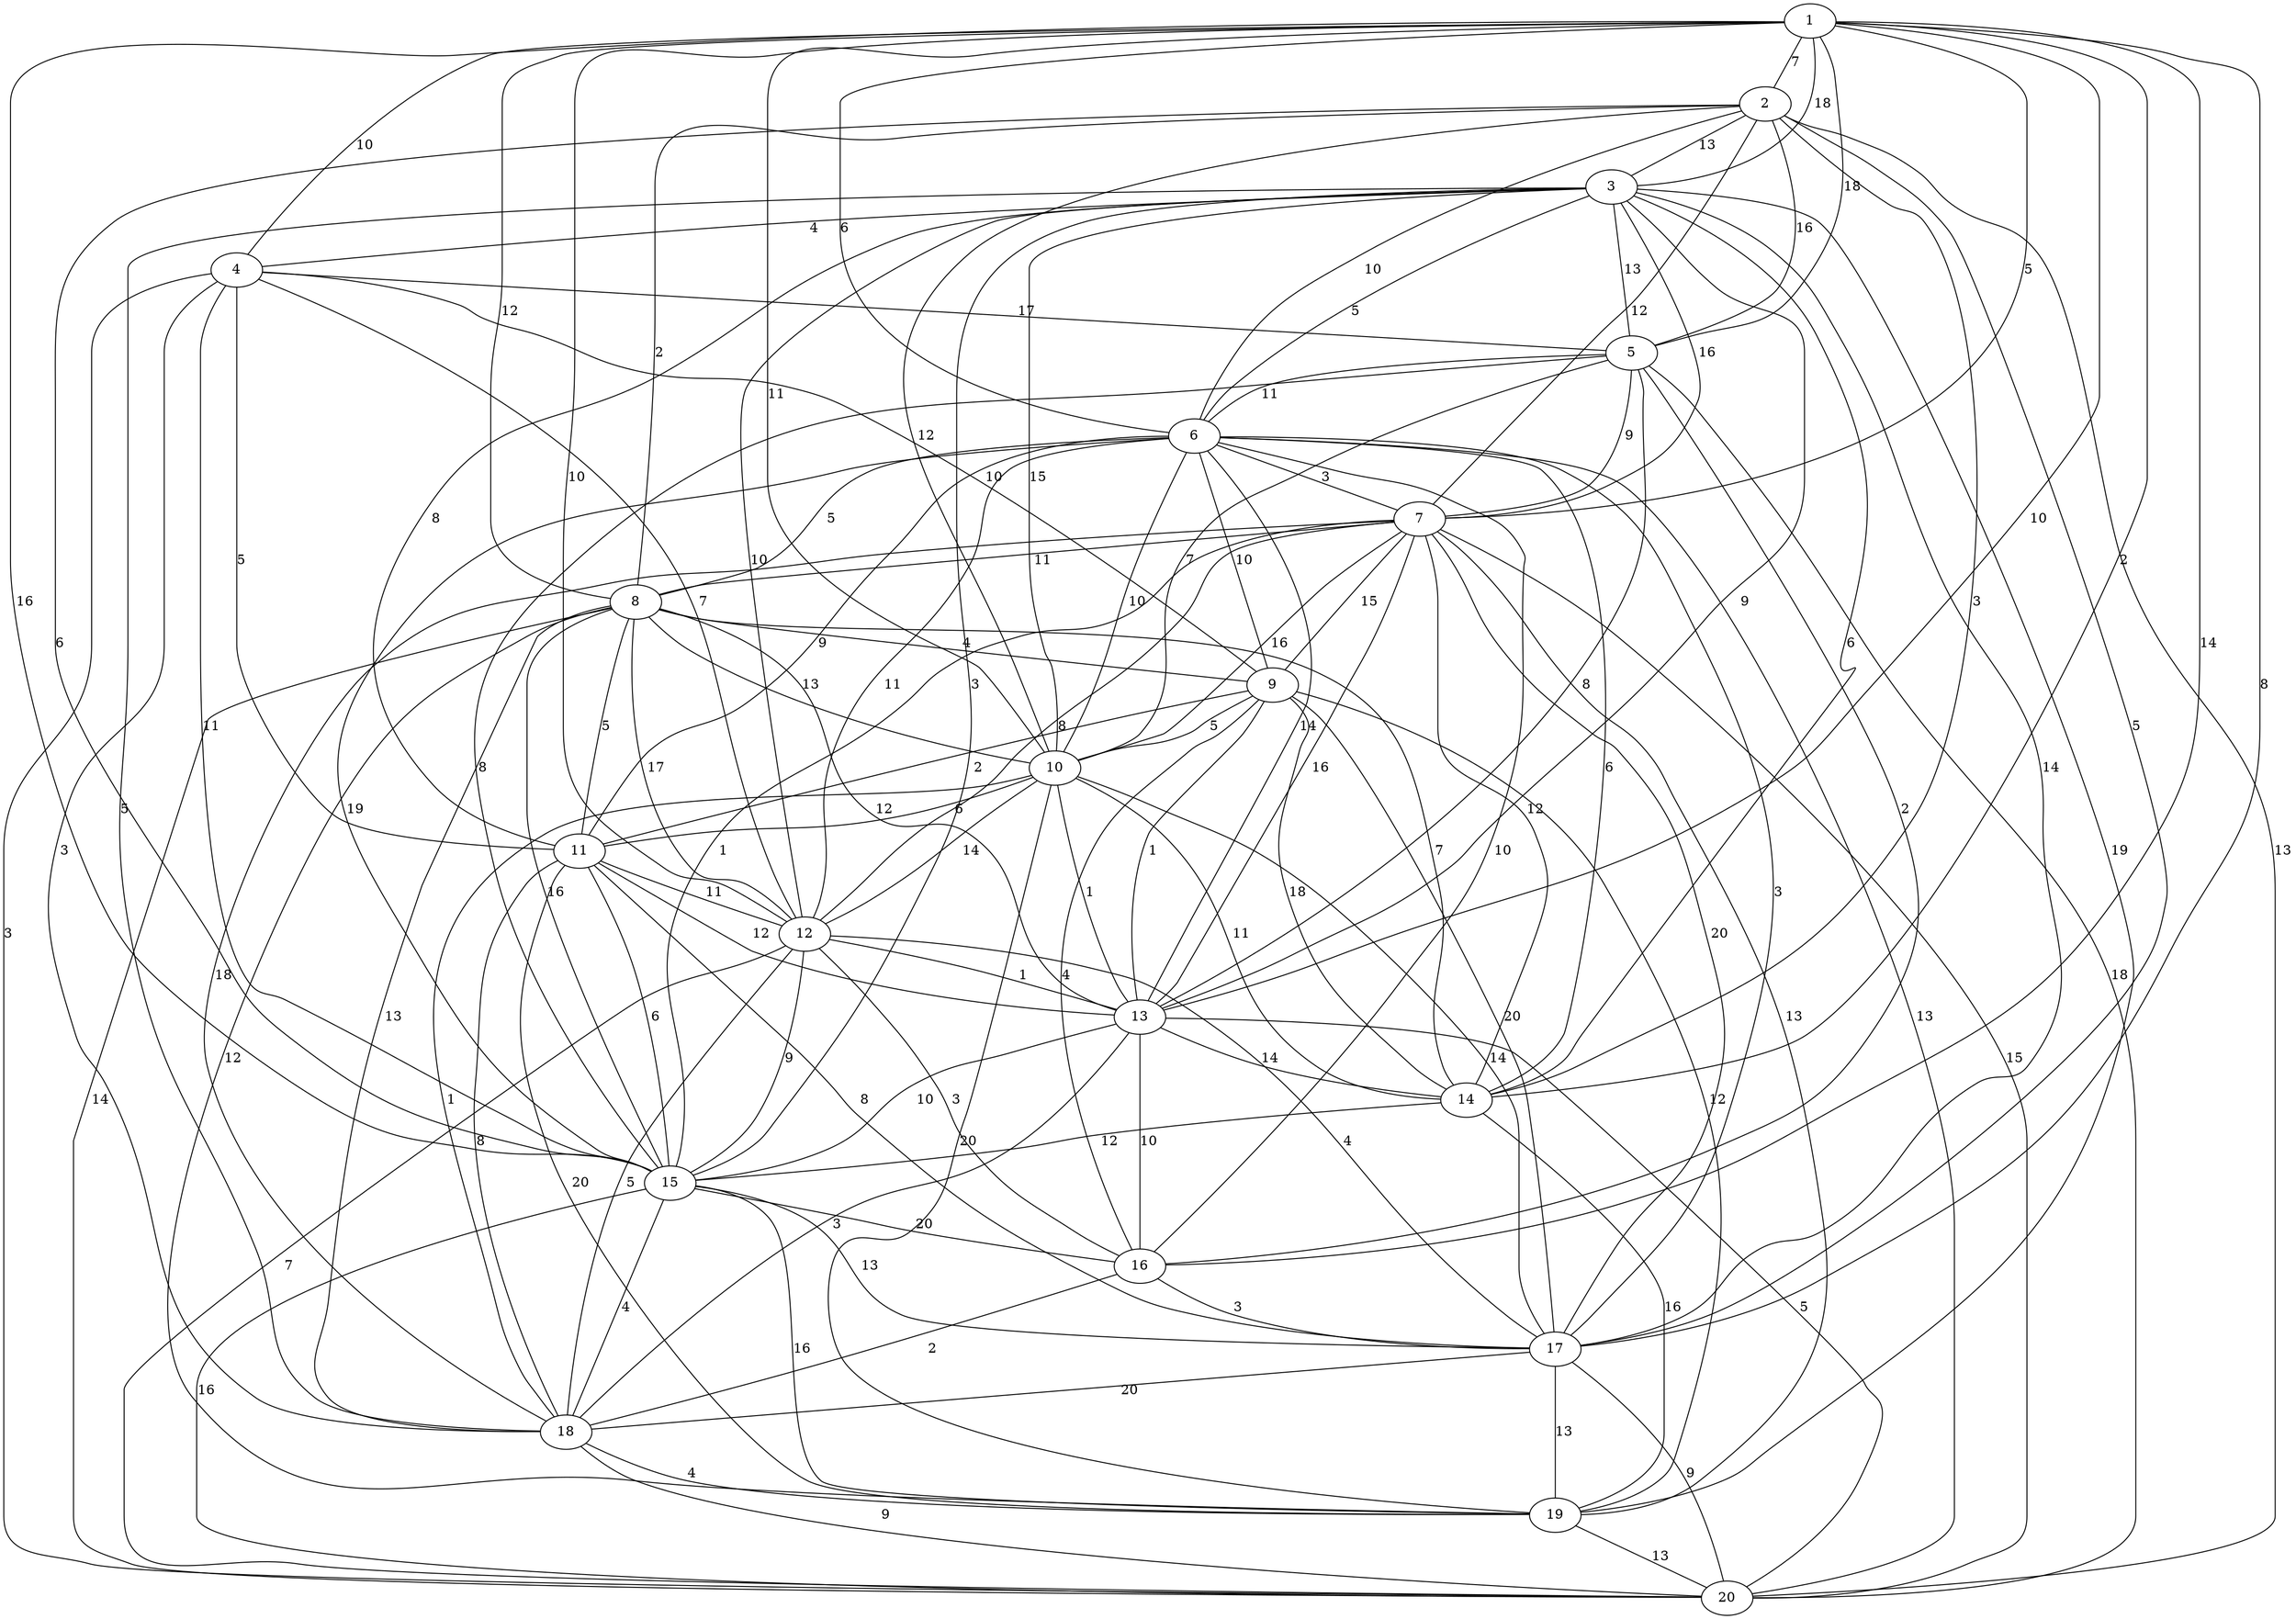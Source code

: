 graph G {
 1 -- 15 [label="16"];
 1 -- 13 [label="10"];
 1 -- 6 [label="6"];
 1 -- 4 [label="10"];
 1 -- 3 [label="18"];
 1 -- 12 [label="10"];
 1 -- 5 [label="18"];
 1 -- 8 [label="12"];
 1 -- 14 [label="2"];
 1 -- 7 [label="5"];
 1 -- 16 [label="14"];
 1 -- 17 [label="8"];
 1 -- 10 [label="11"];
 1 -- 2 [label="7"];
 2 -- 15 [label="6"];
 2 -- 14 [label="3"];
 2 -- 10 [label="12"];
 2 -- 8 [label="2"];
 2 -- 17 [label="5"];
 2 -- 20 [label="13"];
 2 -- 6 [label="10"];
 2 -- 7 [label="12"];
 2 -- 5 [label="16"];
 2 -- 3 [label="13"];
 3 -- 15 [label="3"];
 3 -- 10 [label="15"];
 3 -- 5 [label="13"];
 3 -- 6 [label="5"];
 3 -- 18 [label="5"];
 3 -- 11 [label="8"];
 3 -- 14 [label="6"];
 3 -- 17 [label="14"];
 3 -- 19 [label="19"];
 3 -- 7 [label="16"];
 3 -- 12 [label="10"];
 3 -- 13 [label="9"];
 3 -- 4 [label="4"];
 4 -- 18 [label="3"];
 4 -- 15 [label="11"];
 4 -- 12 [label="7"];
 4 -- 11 [label="5"];
 4 -- 20 [label="3"];
 4 -- 9 [label="10"];
 4 -- 5 [label="17"];
 5 -- 20 [label="18"];
 5 -- 10 [label="7"];
 5 -- 7 [label="9"];
 5 -- 15 [label="8"];
 5 -- 16 [label="2"];
 5 -- 13 [label="8"];
 5 -- 6 [label="11"];
 6 -- 20 [label="13"];
 6 -- 17 [label="3"];
 6 -- 16 [label="10"];
 6 -- 15 [label="19"];
 6 -- 12 [label="11"];
 6 -- 14 [label="6"];
 6 -- 10 [label="10"];
 6 -- 8 [label="5"];
 6 -- 13 [label="14"];
 6 -- 11 [label="9"];
 6 -- 9 [label="10"];
 6 -- 7 [label="3"];
 7 -- 20 [label="15"];
 7 -- 19 [label="13"];
 7 -- 15 [label="1"];
 7 -- 14 [label="12"];
 7 -- 13 [label="16"];
 7 -- 18 [label="18"];
 7 -- 9 [label="15"];
 7 -- 10 [label="16"];
 7 -- 12 [label="8"];
 7 -- 17 [label="20"];
 7 -- 8 [label="11"];
 8 -- 18 [label="13"];
 8 -- 13 [label="12"];
 8 -- 12 [label="17"];
 8 -- 20 [label="14"];
 8 -- 19 [label="12"];
 8 -- 15 [label="16"];
 8 -- 14 [label="7"];
 8 -- 11 [label="5"];
 8 -- 10 [label="13"];
 8 -- 9 [label="4"];
 9 -- 14 [label="18"];
 9 -- 13 [label="1"];
 9 -- 19 [label="12"];
 9 -- 16 [label="4"];
 9 -- 11 [label="2"];
 9 -- 17 [label="20"];
 9 -- 10 [label="5"];
 10 -- 18 [label="1"];
 10 -- 17 [label="14"];
 10 -- 14 [label="11"];
 10 -- 12 [label="14"];
 10 -- 19 [label="20"];
 10 -- 13 [label="1"];
 10 -- 11 [label="6"];
 11 -- 13 [label="12"];
 11 -- 15 [label="6"];
 11 -- 19 [label="20"];
 11 -- 17 [label="8"];
 11 -- 18 [label="8"];
 11 -- 12 [label="11"];
 12 -- 18 [label="5"];
 12 -- 16 [label="3"];
 12 -- 15 [label="9"];
 12 -- 17 [label="4"];
 12 -- 20 [label="7"];
 12 -- 13 [label="1"];
 13 -- 15 [label="10"];
 13 -- 20 [label="5"];
 13 -- 16 [label="10"];
 13 -- 18 [label="3"];
 13 -- 14 [label="14"];
 14 -- 19 [label="16"];
 14 -- 15 [label="12"];
 15 -- 20 [label="16"];
 15 -- 18 [label="4"];
 15 -- 17 [label="13"];
 15 -- 19 [label="16"];
 15 -- 16 [label="20"];
 16 -- 18 [label="2"];
 16 -- 17 [label="3"];
 17 -- 19 [label="13"];
 17 -- 20 [label="9"];
 17 -- 18 [label="20"];
 18 -- 20 [label="9"];
 18 -- 19 [label="4"];
 19 -- 20 [label="13"];
}

